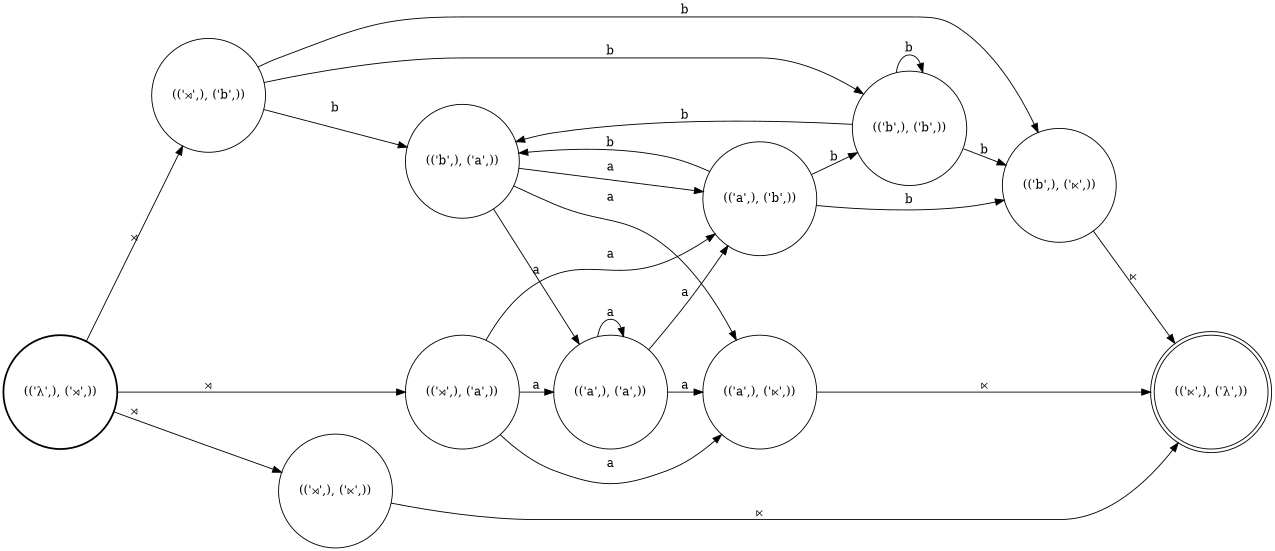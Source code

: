 digraph FST {
rankdir = LR;
size = "8.5,11";
center = 1;
orientation = Portrait;
ranksep = "0.4";
nodesep = "0.25";
0 [label = "(('λ',), ('⋊',))", shape = circle, style = bold, fontsize = 14]
	0 -> 1 [label = "⋊", fontsize = 14];
	0 -> 2 [label = "⋊", fontsize = 14];
	0 -> 3 [label = "⋊", fontsize = 14];
1 [label = "(('⋊',), ('b',))", shape = circle, style = solid, fontsize = 14]
	1 -> 4 [label = "b", fontsize = 14];
	1 -> 5 [label = "b", fontsize = 14];
	1 -> 6 [label = "b", fontsize = 14];
2 [label = "(('⋊',), ('a',))", shape = circle, style = solid, fontsize = 14]
	2 -> 8 [label = "a", fontsize = 14];
	2 -> 9 [label = "a", fontsize = 14];
	2 -> 10 [label = "a", fontsize = 14];
3 [label = "(('⋊',), ('⋉',))", shape = circle, style = solid, fontsize = 14]
	3 -> 7 [label = "⋉", fontsize = 14];
4 [label = "(('b',), ('⋉',))", shape = circle, style = solid, fontsize = 14]
	4 -> 7 [label = "⋉", fontsize = 14];
5 [label = "(('b',), ('a',))", shape = circle, style = solid, fontsize = 14]
	5 -> 8 [label = "a", fontsize = 14];
	5 -> 9 [label = "a", fontsize = 14];
	5 -> 10 [label = "a", fontsize = 14];
6 [label = "(('b',), ('b',))", shape = circle, style = solid, fontsize = 14]
	6 -> 4 [label = "b", fontsize = 14];
	6 -> 5 [label = "b", fontsize = 14];
	6 -> 6 [label = "b", fontsize = 14];
7 [label = "(('⋉',), ('λ',))", shape = doublecircle, style = solid, fontsize = 14]
8 [label = "(('a',), ('⋉',))", shape = circle, style = solid, fontsize = 14]
	8 -> 7 [label = "⋉", fontsize = 14];
9 [label = "(('a',), ('a',))", shape = circle, style = solid, fontsize = 14]
	9 -> 8 [label = "a", fontsize = 14];
	9 -> 9 [label = "a", fontsize = 14];
	9 -> 10 [label = "a", fontsize = 14];
10 [label = "(('a',), ('b',))", shape = circle, style = solid, fontsize = 14]
	10 -> 4 [label = "b", fontsize = 14];
	10 -> 5 [label = "b", fontsize = 14];
	10 -> 6 [label = "b", fontsize = 14];
}
